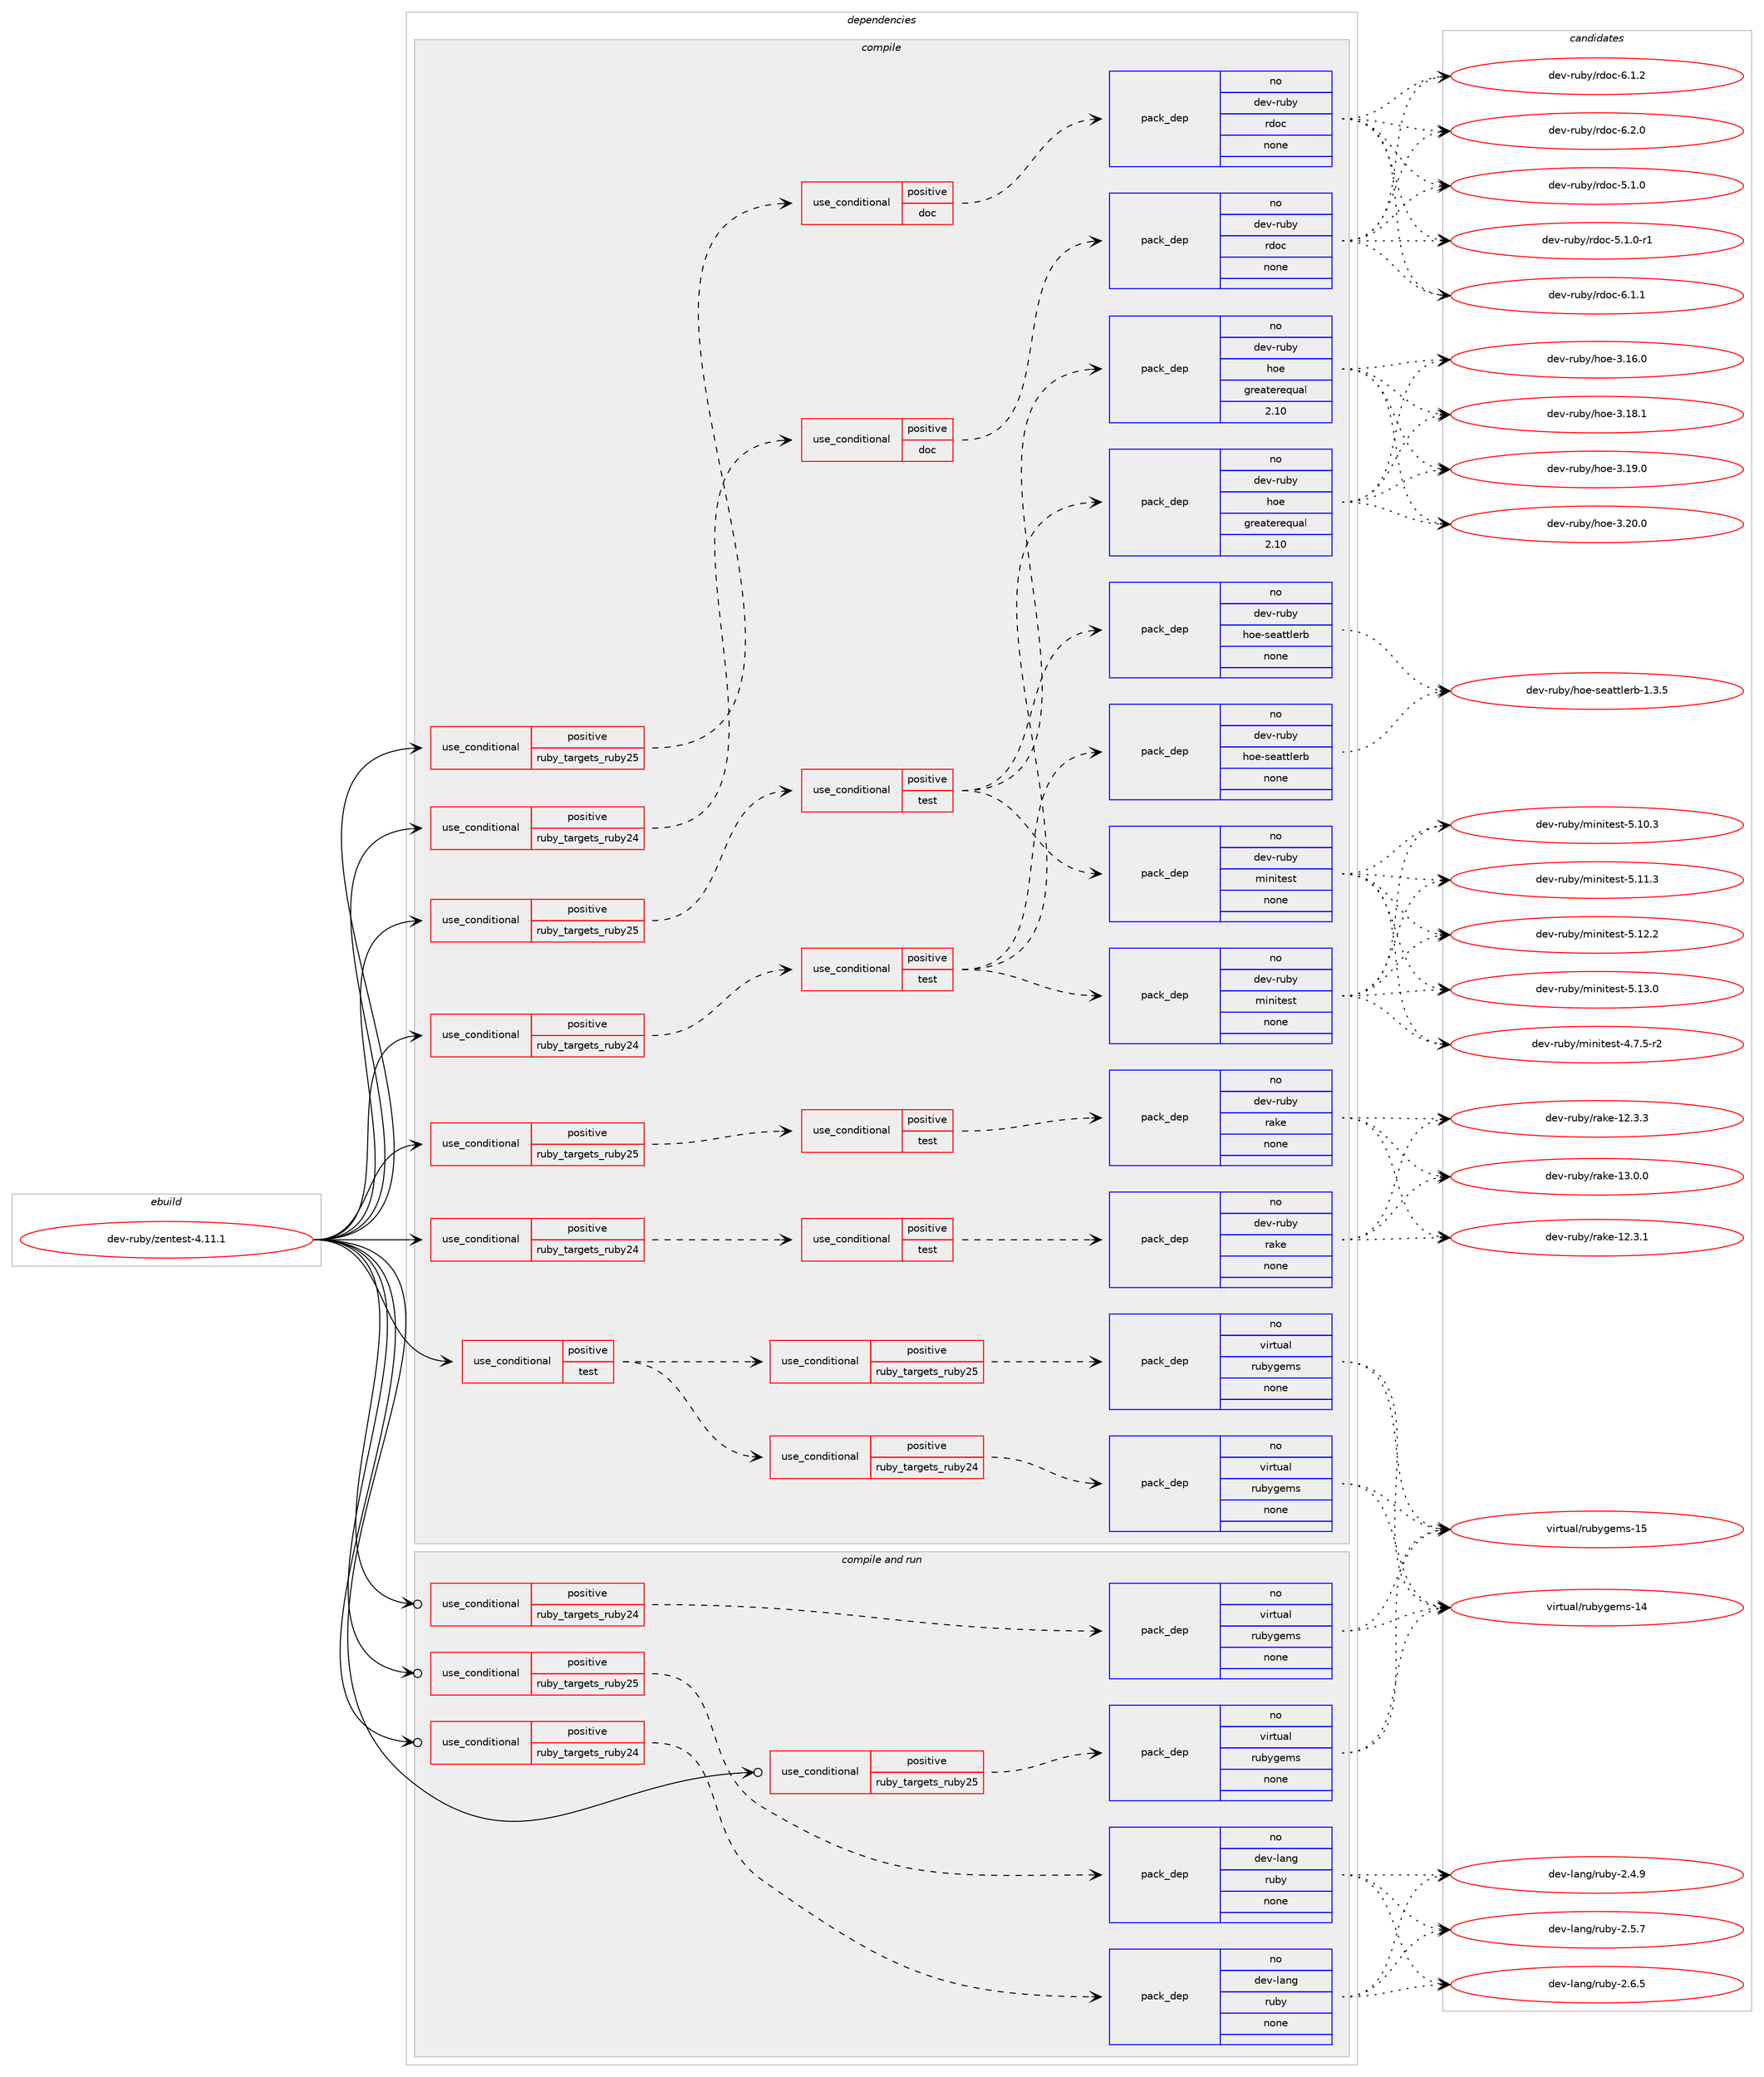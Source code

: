 digraph prolog {

# *************
# Graph options
# *************

newrank=true;
concentrate=true;
compound=true;
graph [rankdir=LR,fontname=Helvetica,fontsize=10,ranksep=1.5];#, ranksep=2.5, nodesep=0.2];
edge  [arrowhead=vee];
node  [fontname=Helvetica,fontsize=10];

# **********
# The ebuild
# **********

subgraph cluster_leftcol {
color=gray;
rank=same;
label=<<i>ebuild</i>>;
id [label="dev-ruby/zentest-4.11.1", color=red, width=4, href="../dev-ruby/zentest-4.11.1.svg"];
}

# ****************
# The dependencies
# ****************

subgraph cluster_midcol {
color=gray;
label=<<i>dependencies</i>>;
subgraph cluster_compile {
fillcolor="#eeeeee";
style=filled;
label=<<i>compile</i>>;
subgraph cond181570 {
dependency723510 [label=<<TABLE BORDER="0" CELLBORDER="1" CELLSPACING="0" CELLPADDING="4"><TR><TD ROWSPAN="3" CELLPADDING="10">use_conditional</TD></TR><TR><TD>positive</TD></TR><TR><TD>ruby_targets_ruby24</TD></TR></TABLE>>, shape=none, color=red];
subgraph cond181571 {
dependency723511 [label=<<TABLE BORDER="0" CELLBORDER="1" CELLSPACING="0" CELLPADDING="4"><TR><TD ROWSPAN="3" CELLPADDING="10">use_conditional</TD></TR><TR><TD>positive</TD></TR><TR><TD>doc</TD></TR></TABLE>>, shape=none, color=red];
subgraph pack529891 {
dependency723512 [label=<<TABLE BORDER="0" CELLBORDER="1" CELLSPACING="0" CELLPADDING="4" WIDTH="220"><TR><TD ROWSPAN="6" CELLPADDING="30">pack_dep</TD></TR><TR><TD WIDTH="110">no</TD></TR><TR><TD>dev-ruby</TD></TR><TR><TD>rdoc</TD></TR><TR><TD>none</TD></TR><TR><TD></TD></TR></TABLE>>, shape=none, color=blue];
}
dependency723511:e -> dependency723512:w [weight=20,style="dashed",arrowhead="vee"];
}
dependency723510:e -> dependency723511:w [weight=20,style="dashed",arrowhead="vee"];
}
id:e -> dependency723510:w [weight=20,style="solid",arrowhead="vee"];
subgraph cond181572 {
dependency723513 [label=<<TABLE BORDER="0" CELLBORDER="1" CELLSPACING="0" CELLPADDING="4"><TR><TD ROWSPAN="3" CELLPADDING="10">use_conditional</TD></TR><TR><TD>positive</TD></TR><TR><TD>ruby_targets_ruby24</TD></TR></TABLE>>, shape=none, color=red];
subgraph cond181573 {
dependency723514 [label=<<TABLE BORDER="0" CELLBORDER="1" CELLSPACING="0" CELLPADDING="4"><TR><TD ROWSPAN="3" CELLPADDING="10">use_conditional</TD></TR><TR><TD>positive</TD></TR><TR><TD>test</TD></TR></TABLE>>, shape=none, color=red];
subgraph pack529892 {
dependency723515 [label=<<TABLE BORDER="0" CELLBORDER="1" CELLSPACING="0" CELLPADDING="4" WIDTH="220"><TR><TD ROWSPAN="6" CELLPADDING="30">pack_dep</TD></TR><TR><TD WIDTH="110">no</TD></TR><TR><TD>dev-ruby</TD></TR><TR><TD>hoe</TD></TR><TR><TD>greaterequal</TD></TR><TR><TD>2.10</TD></TR></TABLE>>, shape=none, color=blue];
}
dependency723514:e -> dependency723515:w [weight=20,style="dashed",arrowhead="vee"];
subgraph pack529893 {
dependency723516 [label=<<TABLE BORDER="0" CELLBORDER="1" CELLSPACING="0" CELLPADDING="4" WIDTH="220"><TR><TD ROWSPAN="6" CELLPADDING="30">pack_dep</TD></TR><TR><TD WIDTH="110">no</TD></TR><TR><TD>dev-ruby</TD></TR><TR><TD>hoe-seattlerb</TD></TR><TR><TD>none</TD></TR><TR><TD></TD></TR></TABLE>>, shape=none, color=blue];
}
dependency723514:e -> dependency723516:w [weight=20,style="dashed",arrowhead="vee"];
subgraph pack529894 {
dependency723517 [label=<<TABLE BORDER="0" CELLBORDER="1" CELLSPACING="0" CELLPADDING="4" WIDTH="220"><TR><TD ROWSPAN="6" CELLPADDING="30">pack_dep</TD></TR><TR><TD WIDTH="110">no</TD></TR><TR><TD>dev-ruby</TD></TR><TR><TD>minitest</TD></TR><TR><TD>none</TD></TR><TR><TD></TD></TR></TABLE>>, shape=none, color=blue];
}
dependency723514:e -> dependency723517:w [weight=20,style="dashed",arrowhead="vee"];
}
dependency723513:e -> dependency723514:w [weight=20,style="dashed",arrowhead="vee"];
}
id:e -> dependency723513:w [weight=20,style="solid",arrowhead="vee"];
subgraph cond181574 {
dependency723518 [label=<<TABLE BORDER="0" CELLBORDER="1" CELLSPACING="0" CELLPADDING="4"><TR><TD ROWSPAN="3" CELLPADDING="10">use_conditional</TD></TR><TR><TD>positive</TD></TR><TR><TD>ruby_targets_ruby24</TD></TR></TABLE>>, shape=none, color=red];
subgraph cond181575 {
dependency723519 [label=<<TABLE BORDER="0" CELLBORDER="1" CELLSPACING="0" CELLPADDING="4"><TR><TD ROWSPAN="3" CELLPADDING="10">use_conditional</TD></TR><TR><TD>positive</TD></TR><TR><TD>test</TD></TR></TABLE>>, shape=none, color=red];
subgraph pack529895 {
dependency723520 [label=<<TABLE BORDER="0" CELLBORDER="1" CELLSPACING="0" CELLPADDING="4" WIDTH="220"><TR><TD ROWSPAN="6" CELLPADDING="30">pack_dep</TD></TR><TR><TD WIDTH="110">no</TD></TR><TR><TD>dev-ruby</TD></TR><TR><TD>rake</TD></TR><TR><TD>none</TD></TR><TR><TD></TD></TR></TABLE>>, shape=none, color=blue];
}
dependency723519:e -> dependency723520:w [weight=20,style="dashed",arrowhead="vee"];
}
dependency723518:e -> dependency723519:w [weight=20,style="dashed",arrowhead="vee"];
}
id:e -> dependency723518:w [weight=20,style="solid",arrowhead="vee"];
subgraph cond181576 {
dependency723521 [label=<<TABLE BORDER="0" CELLBORDER="1" CELLSPACING="0" CELLPADDING="4"><TR><TD ROWSPAN="3" CELLPADDING="10">use_conditional</TD></TR><TR><TD>positive</TD></TR><TR><TD>ruby_targets_ruby25</TD></TR></TABLE>>, shape=none, color=red];
subgraph cond181577 {
dependency723522 [label=<<TABLE BORDER="0" CELLBORDER="1" CELLSPACING="0" CELLPADDING="4"><TR><TD ROWSPAN="3" CELLPADDING="10">use_conditional</TD></TR><TR><TD>positive</TD></TR><TR><TD>doc</TD></TR></TABLE>>, shape=none, color=red];
subgraph pack529896 {
dependency723523 [label=<<TABLE BORDER="0" CELLBORDER="1" CELLSPACING="0" CELLPADDING="4" WIDTH="220"><TR><TD ROWSPAN="6" CELLPADDING="30">pack_dep</TD></TR><TR><TD WIDTH="110">no</TD></TR><TR><TD>dev-ruby</TD></TR><TR><TD>rdoc</TD></TR><TR><TD>none</TD></TR><TR><TD></TD></TR></TABLE>>, shape=none, color=blue];
}
dependency723522:e -> dependency723523:w [weight=20,style="dashed",arrowhead="vee"];
}
dependency723521:e -> dependency723522:w [weight=20,style="dashed",arrowhead="vee"];
}
id:e -> dependency723521:w [weight=20,style="solid",arrowhead="vee"];
subgraph cond181578 {
dependency723524 [label=<<TABLE BORDER="0" CELLBORDER="1" CELLSPACING="0" CELLPADDING="4"><TR><TD ROWSPAN="3" CELLPADDING="10">use_conditional</TD></TR><TR><TD>positive</TD></TR><TR><TD>ruby_targets_ruby25</TD></TR></TABLE>>, shape=none, color=red];
subgraph cond181579 {
dependency723525 [label=<<TABLE BORDER="0" CELLBORDER="1" CELLSPACING="0" CELLPADDING="4"><TR><TD ROWSPAN="3" CELLPADDING="10">use_conditional</TD></TR><TR><TD>positive</TD></TR><TR><TD>test</TD></TR></TABLE>>, shape=none, color=red];
subgraph pack529897 {
dependency723526 [label=<<TABLE BORDER="0" CELLBORDER="1" CELLSPACING="0" CELLPADDING="4" WIDTH="220"><TR><TD ROWSPAN="6" CELLPADDING="30">pack_dep</TD></TR><TR><TD WIDTH="110">no</TD></TR><TR><TD>dev-ruby</TD></TR><TR><TD>hoe</TD></TR><TR><TD>greaterequal</TD></TR><TR><TD>2.10</TD></TR></TABLE>>, shape=none, color=blue];
}
dependency723525:e -> dependency723526:w [weight=20,style="dashed",arrowhead="vee"];
subgraph pack529898 {
dependency723527 [label=<<TABLE BORDER="0" CELLBORDER="1" CELLSPACING="0" CELLPADDING="4" WIDTH="220"><TR><TD ROWSPAN="6" CELLPADDING="30">pack_dep</TD></TR><TR><TD WIDTH="110">no</TD></TR><TR><TD>dev-ruby</TD></TR><TR><TD>hoe-seattlerb</TD></TR><TR><TD>none</TD></TR><TR><TD></TD></TR></TABLE>>, shape=none, color=blue];
}
dependency723525:e -> dependency723527:w [weight=20,style="dashed",arrowhead="vee"];
subgraph pack529899 {
dependency723528 [label=<<TABLE BORDER="0" CELLBORDER="1" CELLSPACING="0" CELLPADDING="4" WIDTH="220"><TR><TD ROWSPAN="6" CELLPADDING="30">pack_dep</TD></TR><TR><TD WIDTH="110">no</TD></TR><TR><TD>dev-ruby</TD></TR><TR><TD>minitest</TD></TR><TR><TD>none</TD></TR><TR><TD></TD></TR></TABLE>>, shape=none, color=blue];
}
dependency723525:e -> dependency723528:w [weight=20,style="dashed",arrowhead="vee"];
}
dependency723524:e -> dependency723525:w [weight=20,style="dashed",arrowhead="vee"];
}
id:e -> dependency723524:w [weight=20,style="solid",arrowhead="vee"];
subgraph cond181580 {
dependency723529 [label=<<TABLE BORDER="0" CELLBORDER="1" CELLSPACING="0" CELLPADDING="4"><TR><TD ROWSPAN="3" CELLPADDING="10">use_conditional</TD></TR><TR><TD>positive</TD></TR><TR><TD>ruby_targets_ruby25</TD></TR></TABLE>>, shape=none, color=red];
subgraph cond181581 {
dependency723530 [label=<<TABLE BORDER="0" CELLBORDER="1" CELLSPACING="0" CELLPADDING="4"><TR><TD ROWSPAN="3" CELLPADDING="10">use_conditional</TD></TR><TR><TD>positive</TD></TR><TR><TD>test</TD></TR></TABLE>>, shape=none, color=red];
subgraph pack529900 {
dependency723531 [label=<<TABLE BORDER="0" CELLBORDER="1" CELLSPACING="0" CELLPADDING="4" WIDTH="220"><TR><TD ROWSPAN="6" CELLPADDING="30">pack_dep</TD></TR><TR><TD WIDTH="110">no</TD></TR><TR><TD>dev-ruby</TD></TR><TR><TD>rake</TD></TR><TR><TD>none</TD></TR><TR><TD></TD></TR></TABLE>>, shape=none, color=blue];
}
dependency723530:e -> dependency723531:w [weight=20,style="dashed",arrowhead="vee"];
}
dependency723529:e -> dependency723530:w [weight=20,style="dashed",arrowhead="vee"];
}
id:e -> dependency723529:w [weight=20,style="solid",arrowhead="vee"];
subgraph cond181582 {
dependency723532 [label=<<TABLE BORDER="0" CELLBORDER="1" CELLSPACING="0" CELLPADDING="4"><TR><TD ROWSPAN="3" CELLPADDING="10">use_conditional</TD></TR><TR><TD>positive</TD></TR><TR><TD>test</TD></TR></TABLE>>, shape=none, color=red];
subgraph cond181583 {
dependency723533 [label=<<TABLE BORDER="0" CELLBORDER="1" CELLSPACING="0" CELLPADDING="4"><TR><TD ROWSPAN="3" CELLPADDING="10">use_conditional</TD></TR><TR><TD>positive</TD></TR><TR><TD>ruby_targets_ruby24</TD></TR></TABLE>>, shape=none, color=red];
subgraph pack529901 {
dependency723534 [label=<<TABLE BORDER="0" CELLBORDER="1" CELLSPACING="0" CELLPADDING="4" WIDTH="220"><TR><TD ROWSPAN="6" CELLPADDING="30">pack_dep</TD></TR><TR><TD WIDTH="110">no</TD></TR><TR><TD>virtual</TD></TR><TR><TD>rubygems</TD></TR><TR><TD>none</TD></TR><TR><TD></TD></TR></TABLE>>, shape=none, color=blue];
}
dependency723533:e -> dependency723534:w [weight=20,style="dashed",arrowhead="vee"];
}
dependency723532:e -> dependency723533:w [weight=20,style="dashed",arrowhead="vee"];
subgraph cond181584 {
dependency723535 [label=<<TABLE BORDER="0" CELLBORDER="1" CELLSPACING="0" CELLPADDING="4"><TR><TD ROWSPAN="3" CELLPADDING="10">use_conditional</TD></TR><TR><TD>positive</TD></TR><TR><TD>ruby_targets_ruby25</TD></TR></TABLE>>, shape=none, color=red];
subgraph pack529902 {
dependency723536 [label=<<TABLE BORDER="0" CELLBORDER="1" CELLSPACING="0" CELLPADDING="4" WIDTH="220"><TR><TD ROWSPAN="6" CELLPADDING="30">pack_dep</TD></TR><TR><TD WIDTH="110">no</TD></TR><TR><TD>virtual</TD></TR><TR><TD>rubygems</TD></TR><TR><TD>none</TD></TR><TR><TD></TD></TR></TABLE>>, shape=none, color=blue];
}
dependency723535:e -> dependency723536:w [weight=20,style="dashed",arrowhead="vee"];
}
dependency723532:e -> dependency723535:w [weight=20,style="dashed",arrowhead="vee"];
}
id:e -> dependency723532:w [weight=20,style="solid",arrowhead="vee"];
}
subgraph cluster_compileandrun {
fillcolor="#eeeeee";
style=filled;
label=<<i>compile and run</i>>;
subgraph cond181585 {
dependency723537 [label=<<TABLE BORDER="0" CELLBORDER="1" CELLSPACING="0" CELLPADDING="4"><TR><TD ROWSPAN="3" CELLPADDING="10">use_conditional</TD></TR><TR><TD>positive</TD></TR><TR><TD>ruby_targets_ruby24</TD></TR></TABLE>>, shape=none, color=red];
subgraph pack529903 {
dependency723538 [label=<<TABLE BORDER="0" CELLBORDER="1" CELLSPACING="0" CELLPADDING="4" WIDTH="220"><TR><TD ROWSPAN="6" CELLPADDING="30">pack_dep</TD></TR><TR><TD WIDTH="110">no</TD></TR><TR><TD>dev-lang</TD></TR><TR><TD>ruby</TD></TR><TR><TD>none</TD></TR><TR><TD></TD></TR></TABLE>>, shape=none, color=blue];
}
dependency723537:e -> dependency723538:w [weight=20,style="dashed",arrowhead="vee"];
}
id:e -> dependency723537:w [weight=20,style="solid",arrowhead="odotvee"];
subgraph cond181586 {
dependency723539 [label=<<TABLE BORDER="0" CELLBORDER="1" CELLSPACING="0" CELLPADDING="4"><TR><TD ROWSPAN="3" CELLPADDING="10">use_conditional</TD></TR><TR><TD>positive</TD></TR><TR><TD>ruby_targets_ruby24</TD></TR></TABLE>>, shape=none, color=red];
subgraph pack529904 {
dependency723540 [label=<<TABLE BORDER="0" CELLBORDER="1" CELLSPACING="0" CELLPADDING="4" WIDTH="220"><TR><TD ROWSPAN="6" CELLPADDING="30">pack_dep</TD></TR><TR><TD WIDTH="110">no</TD></TR><TR><TD>virtual</TD></TR><TR><TD>rubygems</TD></TR><TR><TD>none</TD></TR><TR><TD></TD></TR></TABLE>>, shape=none, color=blue];
}
dependency723539:e -> dependency723540:w [weight=20,style="dashed",arrowhead="vee"];
}
id:e -> dependency723539:w [weight=20,style="solid",arrowhead="odotvee"];
subgraph cond181587 {
dependency723541 [label=<<TABLE BORDER="0" CELLBORDER="1" CELLSPACING="0" CELLPADDING="4"><TR><TD ROWSPAN="3" CELLPADDING="10">use_conditional</TD></TR><TR><TD>positive</TD></TR><TR><TD>ruby_targets_ruby25</TD></TR></TABLE>>, shape=none, color=red];
subgraph pack529905 {
dependency723542 [label=<<TABLE BORDER="0" CELLBORDER="1" CELLSPACING="0" CELLPADDING="4" WIDTH="220"><TR><TD ROWSPAN="6" CELLPADDING="30">pack_dep</TD></TR><TR><TD WIDTH="110">no</TD></TR><TR><TD>dev-lang</TD></TR><TR><TD>ruby</TD></TR><TR><TD>none</TD></TR><TR><TD></TD></TR></TABLE>>, shape=none, color=blue];
}
dependency723541:e -> dependency723542:w [weight=20,style="dashed",arrowhead="vee"];
}
id:e -> dependency723541:w [weight=20,style="solid",arrowhead="odotvee"];
subgraph cond181588 {
dependency723543 [label=<<TABLE BORDER="0" CELLBORDER="1" CELLSPACING="0" CELLPADDING="4"><TR><TD ROWSPAN="3" CELLPADDING="10">use_conditional</TD></TR><TR><TD>positive</TD></TR><TR><TD>ruby_targets_ruby25</TD></TR></TABLE>>, shape=none, color=red];
subgraph pack529906 {
dependency723544 [label=<<TABLE BORDER="0" CELLBORDER="1" CELLSPACING="0" CELLPADDING="4" WIDTH="220"><TR><TD ROWSPAN="6" CELLPADDING="30">pack_dep</TD></TR><TR><TD WIDTH="110">no</TD></TR><TR><TD>virtual</TD></TR><TR><TD>rubygems</TD></TR><TR><TD>none</TD></TR><TR><TD></TD></TR></TABLE>>, shape=none, color=blue];
}
dependency723543:e -> dependency723544:w [weight=20,style="dashed",arrowhead="vee"];
}
id:e -> dependency723543:w [weight=20,style="solid",arrowhead="odotvee"];
}
subgraph cluster_run {
fillcolor="#eeeeee";
style=filled;
label=<<i>run</i>>;
}
}

# **************
# The candidates
# **************

subgraph cluster_choices {
rank=same;
color=gray;
label=<<i>candidates</i>>;

subgraph choice529891 {
color=black;
nodesep=1;
choice10010111845114117981214711410011199455346494648 [label="dev-ruby/rdoc-5.1.0", color=red, width=4,href="../dev-ruby/rdoc-5.1.0.svg"];
choice100101118451141179812147114100111994553464946484511449 [label="dev-ruby/rdoc-5.1.0-r1", color=red, width=4,href="../dev-ruby/rdoc-5.1.0-r1.svg"];
choice10010111845114117981214711410011199455446494649 [label="dev-ruby/rdoc-6.1.1", color=red, width=4,href="../dev-ruby/rdoc-6.1.1.svg"];
choice10010111845114117981214711410011199455446494650 [label="dev-ruby/rdoc-6.1.2", color=red, width=4,href="../dev-ruby/rdoc-6.1.2.svg"];
choice10010111845114117981214711410011199455446504648 [label="dev-ruby/rdoc-6.2.0", color=red, width=4,href="../dev-ruby/rdoc-6.2.0.svg"];
dependency723512:e -> choice10010111845114117981214711410011199455346494648:w [style=dotted,weight="100"];
dependency723512:e -> choice100101118451141179812147114100111994553464946484511449:w [style=dotted,weight="100"];
dependency723512:e -> choice10010111845114117981214711410011199455446494649:w [style=dotted,weight="100"];
dependency723512:e -> choice10010111845114117981214711410011199455446494650:w [style=dotted,weight="100"];
dependency723512:e -> choice10010111845114117981214711410011199455446504648:w [style=dotted,weight="100"];
}
subgraph choice529892 {
color=black;
nodesep=1;
choice10010111845114117981214710411110145514649544648 [label="dev-ruby/hoe-3.16.0", color=red, width=4,href="../dev-ruby/hoe-3.16.0.svg"];
choice10010111845114117981214710411110145514649564649 [label="dev-ruby/hoe-3.18.1", color=red, width=4,href="../dev-ruby/hoe-3.18.1.svg"];
choice10010111845114117981214710411110145514649574648 [label="dev-ruby/hoe-3.19.0", color=red, width=4,href="../dev-ruby/hoe-3.19.0.svg"];
choice10010111845114117981214710411110145514650484648 [label="dev-ruby/hoe-3.20.0", color=red, width=4,href="../dev-ruby/hoe-3.20.0.svg"];
dependency723515:e -> choice10010111845114117981214710411110145514649544648:w [style=dotted,weight="100"];
dependency723515:e -> choice10010111845114117981214710411110145514649564649:w [style=dotted,weight="100"];
dependency723515:e -> choice10010111845114117981214710411110145514649574648:w [style=dotted,weight="100"];
dependency723515:e -> choice10010111845114117981214710411110145514650484648:w [style=dotted,weight="100"];
}
subgraph choice529893 {
color=black;
nodesep=1;
choice100101118451141179812147104111101451151019711611610810111498454946514653 [label="dev-ruby/hoe-seattlerb-1.3.5", color=red, width=4,href="../dev-ruby/hoe-seattlerb-1.3.5.svg"];
dependency723516:e -> choice100101118451141179812147104111101451151019711611610810111498454946514653:w [style=dotted,weight="100"];
}
subgraph choice529894 {
color=black;
nodesep=1;
choice1001011184511411798121471091051101051161011151164552465546534511450 [label="dev-ruby/minitest-4.7.5-r2", color=red, width=4,href="../dev-ruby/minitest-4.7.5-r2.svg"];
choice10010111845114117981214710910511010511610111511645534649484651 [label="dev-ruby/minitest-5.10.3", color=red, width=4,href="../dev-ruby/minitest-5.10.3.svg"];
choice10010111845114117981214710910511010511610111511645534649494651 [label="dev-ruby/minitest-5.11.3", color=red, width=4,href="../dev-ruby/minitest-5.11.3.svg"];
choice10010111845114117981214710910511010511610111511645534649504650 [label="dev-ruby/minitest-5.12.2", color=red, width=4,href="../dev-ruby/minitest-5.12.2.svg"];
choice10010111845114117981214710910511010511610111511645534649514648 [label="dev-ruby/minitest-5.13.0", color=red, width=4,href="../dev-ruby/minitest-5.13.0.svg"];
dependency723517:e -> choice1001011184511411798121471091051101051161011151164552465546534511450:w [style=dotted,weight="100"];
dependency723517:e -> choice10010111845114117981214710910511010511610111511645534649484651:w [style=dotted,weight="100"];
dependency723517:e -> choice10010111845114117981214710910511010511610111511645534649494651:w [style=dotted,weight="100"];
dependency723517:e -> choice10010111845114117981214710910511010511610111511645534649504650:w [style=dotted,weight="100"];
dependency723517:e -> choice10010111845114117981214710910511010511610111511645534649514648:w [style=dotted,weight="100"];
}
subgraph choice529895 {
color=black;
nodesep=1;
choice1001011184511411798121471149710710145495046514649 [label="dev-ruby/rake-12.3.1", color=red, width=4,href="../dev-ruby/rake-12.3.1.svg"];
choice1001011184511411798121471149710710145495046514651 [label="dev-ruby/rake-12.3.3", color=red, width=4,href="../dev-ruby/rake-12.3.3.svg"];
choice1001011184511411798121471149710710145495146484648 [label="dev-ruby/rake-13.0.0", color=red, width=4,href="../dev-ruby/rake-13.0.0.svg"];
dependency723520:e -> choice1001011184511411798121471149710710145495046514649:w [style=dotted,weight="100"];
dependency723520:e -> choice1001011184511411798121471149710710145495046514651:w [style=dotted,weight="100"];
dependency723520:e -> choice1001011184511411798121471149710710145495146484648:w [style=dotted,weight="100"];
}
subgraph choice529896 {
color=black;
nodesep=1;
choice10010111845114117981214711410011199455346494648 [label="dev-ruby/rdoc-5.1.0", color=red, width=4,href="../dev-ruby/rdoc-5.1.0.svg"];
choice100101118451141179812147114100111994553464946484511449 [label="dev-ruby/rdoc-5.1.0-r1", color=red, width=4,href="../dev-ruby/rdoc-5.1.0-r1.svg"];
choice10010111845114117981214711410011199455446494649 [label="dev-ruby/rdoc-6.1.1", color=red, width=4,href="../dev-ruby/rdoc-6.1.1.svg"];
choice10010111845114117981214711410011199455446494650 [label="dev-ruby/rdoc-6.1.2", color=red, width=4,href="../dev-ruby/rdoc-6.1.2.svg"];
choice10010111845114117981214711410011199455446504648 [label="dev-ruby/rdoc-6.2.0", color=red, width=4,href="../dev-ruby/rdoc-6.2.0.svg"];
dependency723523:e -> choice10010111845114117981214711410011199455346494648:w [style=dotted,weight="100"];
dependency723523:e -> choice100101118451141179812147114100111994553464946484511449:w [style=dotted,weight="100"];
dependency723523:e -> choice10010111845114117981214711410011199455446494649:w [style=dotted,weight="100"];
dependency723523:e -> choice10010111845114117981214711410011199455446494650:w [style=dotted,weight="100"];
dependency723523:e -> choice10010111845114117981214711410011199455446504648:w [style=dotted,weight="100"];
}
subgraph choice529897 {
color=black;
nodesep=1;
choice10010111845114117981214710411110145514649544648 [label="dev-ruby/hoe-3.16.0", color=red, width=4,href="../dev-ruby/hoe-3.16.0.svg"];
choice10010111845114117981214710411110145514649564649 [label="dev-ruby/hoe-3.18.1", color=red, width=4,href="../dev-ruby/hoe-3.18.1.svg"];
choice10010111845114117981214710411110145514649574648 [label="dev-ruby/hoe-3.19.0", color=red, width=4,href="../dev-ruby/hoe-3.19.0.svg"];
choice10010111845114117981214710411110145514650484648 [label="dev-ruby/hoe-3.20.0", color=red, width=4,href="../dev-ruby/hoe-3.20.0.svg"];
dependency723526:e -> choice10010111845114117981214710411110145514649544648:w [style=dotted,weight="100"];
dependency723526:e -> choice10010111845114117981214710411110145514649564649:w [style=dotted,weight="100"];
dependency723526:e -> choice10010111845114117981214710411110145514649574648:w [style=dotted,weight="100"];
dependency723526:e -> choice10010111845114117981214710411110145514650484648:w [style=dotted,weight="100"];
}
subgraph choice529898 {
color=black;
nodesep=1;
choice100101118451141179812147104111101451151019711611610810111498454946514653 [label="dev-ruby/hoe-seattlerb-1.3.5", color=red, width=4,href="../dev-ruby/hoe-seattlerb-1.3.5.svg"];
dependency723527:e -> choice100101118451141179812147104111101451151019711611610810111498454946514653:w [style=dotted,weight="100"];
}
subgraph choice529899 {
color=black;
nodesep=1;
choice1001011184511411798121471091051101051161011151164552465546534511450 [label="dev-ruby/minitest-4.7.5-r2", color=red, width=4,href="../dev-ruby/minitest-4.7.5-r2.svg"];
choice10010111845114117981214710910511010511610111511645534649484651 [label="dev-ruby/minitest-5.10.3", color=red, width=4,href="../dev-ruby/minitest-5.10.3.svg"];
choice10010111845114117981214710910511010511610111511645534649494651 [label="dev-ruby/minitest-5.11.3", color=red, width=4,href="../dev-ruby/minitest-5.11.3.svg"];
choice10010111845114117981214710910511010511610111511645534649504650 [label="dev-ruby/minitest-5.12.2", color=red, width=4,href="../dev-ruby/minitest-5.12.2.svg"];
choice10010111845114117981214710910511010511610111511645534649514648 [label="dev-ruby/minitest-5.13.0", color=red, width=4,href="../dev-ruby/minitest-5.13.0.svg"];
dependency723528:e -> choice1001011184511411798121471091051101051161011151164552465546534511450:w [style=dotted,weight="100"];
dependency723528:e -> choice10010111845114117981214710910511010511610111511645534649484651:w [style=dotted,weight="100"];
dependency723528:e -> choice10010111845114117981214710910511010511610111511645534649494651:w [style=dotted,weight="100"];
dependency723528:e -> choice10010111845114117981214710910511010511610111511645534649504650:w [style=dotted,weight="100"];
dependency723528:e -> choice10010111845114117981214710910511010511610111511645534649514648:w [style=dotted,weight="100"];
}
subgraph choice529900 {
color=black;
nodesep=1;
choice1001011184511411798121471149710710145495046514649 [label="dev-ruby/rake-12.3.1", color=red, width=4,href="../dev-ruby/rake-12.3.1.svg"];
choice1001011184511411798121471149710710145495046514651 [label="dev-ruby/rake-12.3.3", color=red, width=4,href="../dev-ruby/rake-12.3.3.svg"];
choice1001011184511411798121471149710710145495146484648 [label="dev-ruby/rake-13.0.0", color=red, width=4,href="../dev-ruby/rake-13.0.0.svg"];
dependency723531:e -> choice1001011184511411798121471149710710145495046514649:w [style=dotted,weight="100"];
dependency723531:e -> choice1001011184511411798121471149710710145495046514651:w [style=dotted,weight="100"];
dependency723531:e -> choice1001011184511411798121471149710710145495146484648:w [style=dotted,weight="100"];
}
subgraph choice529901 {
color=black;
nodesep=1;
choice118105114116117971084711411798121103101109115454952 [label="virtual/rubygems-14", color=red, width=4,href="../virtual/rubygems-14.svg"];
choice118105114116117971084711411798121103101109115454953 [label="virtual/rubygems-15", color=red, width=4,href="../virtual/rubygems-15.svg"];
dependency723534:e -> choice118105114116117971084711411798121103101109115454952:w [style=dotted,weight="100"];
dependency723534:e -> choice118105114116117971084711411798121103101109115454953:w [style=dotted,weight="100"];
}
subgraph choice529902 {
color=black;
nodesep=1;
choice118105114116117971084711411798121103101109115454952 [label="virtual/rubygems-14", color=red, width=4,href="../virtual/rubygems-14.svg"];
choice118105114116117971084711411798121103101109115454953 [label="virtual/rubygems-15", color=red, width=4,href="../virtual/rubygems-15.svg"];
dependency723536:e -> choice118105114116117971084711411798121103101109115454952:w [style=dotted,weight="100"];
dependency723536:e -> choice118105114116117971084711411798121103101109115454953:w [style=dotted,weight="100"];
}
subgraph choice529903 {
color=black;
nodesep=1;
choice10010111845108971101034711411798121455046524657 [label="dev-lang/ruby-2.4.9", color=red, width=4,href="../dev-lang/ruby-2.4.9.svg"];
choice10010111845108971101034711411798121455046534655 [label="dev-lang/ruby-2.5.7", color=red, width=4,href="../dev-lang/ruby-2.5.7.svg"];
choice10010111845108971101034711411798121455046544653 [label="dev-lang/ruby-2.6.5", color=red, width=4,href="../dev-lang/ruby-2.6.5.svg"];
dependency723538:e -> choice10010111845108971101034711411798121455046524657:w [style=dotted,weight="100"];
dependency723538:e -> choice10010111845108971101034711411798121455046534655:w [style=dotted,weight="100"];
dependency723538:e -> choice10010111845108971101034711411798121455046544653:w [style=dotted,weight="100"];
}
subgraph choice529904 {
color=black;
nodesep=1;
choice118105114116117971084711411798121103101109115454952 [label="virtual/rubygems-14", color=red, width=4,href="../virtual/rubygems-14.svg"];
choice118105114116117971084711411798121103101109115454953 [label="virtual/rubygems-15", color=red, width=4,href="../virtual/rubygems-15.svg"];
dependency723540:e -> choice118105114116117971084711411798121103101109115454952:w [style=dotted,weight="100"];
dependency723540:e -> choice118105114116117971084711411798121103101109115454953:w [style=dotted,weight="100"];
}
subgraph choice529905 {
color=black;
nodesep=1;
choice10010111845108971101034711411798121455046524657 [label="dev-lang/ruby-2.4.9", color=red, width=4,href="../dev-lang/ruby-2.4.9.svg"];
choice10010111845108971101034711411798121455046534655 [label="dev-lang/ruby-2.5.7", color=red, width=4,href="../dev-lang/ruby-2.5.7.svg"];
choice10010111845108971101034711411798121455046544653 [label="dev-lang/ruby-2.6.5", color=red, width=4,href="../dev-lang/ruby-2.6.5.svg"];
dependency723542:e -> choice10010111845108971101034711411798121455046524657:w [style=dotted,weight="100"];
dependency723542:e -> choice10010111845108971101034711411798121455046534655:w [style=dotted,weight="100"];
dependency723542:e -> choice10010111845108971101034711411798121455046544653:w [style=dotted,weight="100"];
}
subgraph choice529906 {
color=black;
nodesep=1;
choice118105114116117971084711411798121103101109115454952 [label="virtual/rubygems-14", color=red, width=4,href="../virtual/rubygems-14.svg"];
choice118105114116117971084711411798121103101109115454953 [label="virtual/rubygems-15", color=red, width=4,href="../virtual/rubygems-15.svg"];
dependency723544:e -> choice118105114116117971084711411798121103101109115454952:w [style=dotted,weight="100"];
dependency723544:e -> choice118105114116117971084711411798121103101109115454953:w [style=dotted,weight="100"];
}
}

}
